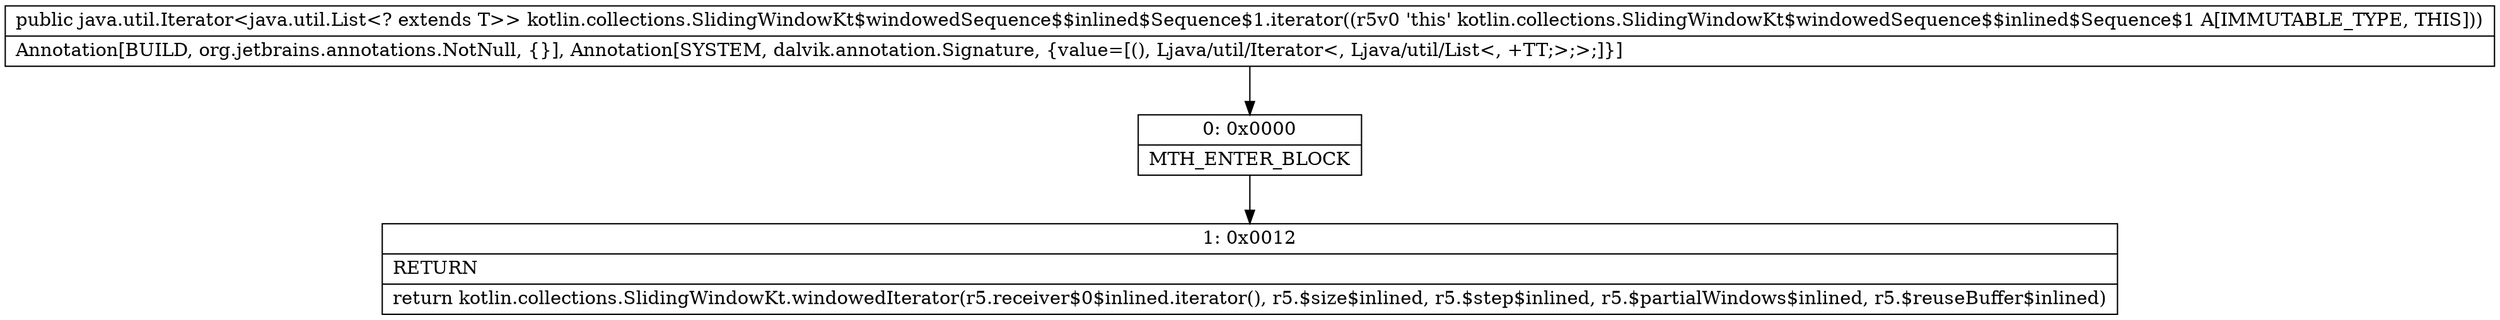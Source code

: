 digraph "CFG forkotlin.collections.SlidingWindowKt$windowedSequence$$inlined$Sequence$1.iterator()Ljava\/util\/Iterator;" {
Node_0 [shape=record,label="{0\:\ 0x0000|MTH_ENTER_BLOCK\l}"];
Node_1 [shape=record,label="{1\:\ 0x0012|RETURN\l|return kotlin.collections.SlidingWindowKt.windowedIterator(r5.receiver$0$inlined.iterator(), r5.$size$inlined, r5.$step$inlined, r5.$partialWindows$inlined, r5.$reuseBuffer$inlined)\l}"];
MethodNode[shape=record,label="{public java.util.Iterator\<java.util.List\<? extends T\>\> kotlin.collections.SlidingWindowKt$windowedSequence$$inlined$Sequence$1.iterator((r5v0 'this' kotlin.collections.SlidingWindowKt$windowedSequence$$inlined$Sequence$1 A[IMMUTABLE_TYPE, THIS]))  | Annotation[BUILD, org.jetbrains.annotations.NotNull, \{\}], Annotation[SYSTEM, dalvik.annotation.Signature, \{value=[(), Ljava\/util\/Iterator\<, Ljava\/util\/List\<, +TT;\>;\>;]\}]\l}"];
MethodNode -> Node_0;
Node_0 -> Node_1;
}

